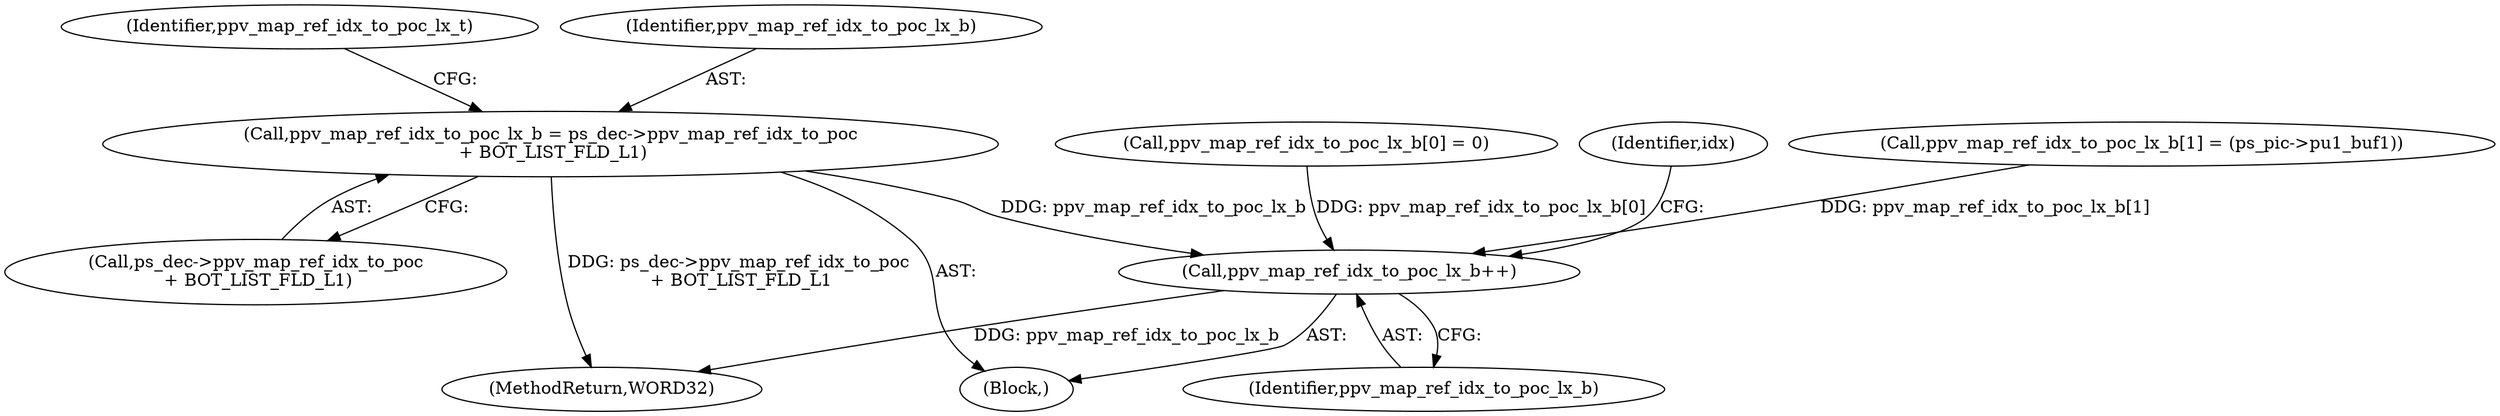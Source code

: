 digraph "0_Android_943323f1d9d3dd5c2634deb26cbe72343ca6b3db_0@integer" {
"1000681" [label="(Call,ppv_map_ref_idx_to_poc_lx_b = ps_dec->ppv_map_ref_idx_to_poc\n + BOT_LIST_FLD_L1)"];
"1000700" [label="(Call,ppv_map_ref_idx_to_poc_lx_b++)"];
"1000701" [label="(Identifier,ppv_map_ref_idx_to_poc_lx_b)"];
"1000704" [label="(Identifier,idx)"];
"1000681" [label="(Call,ppv_map_ref_idx_to_poc_lx_b = ps_dec->ppv_map_ref_idx_to_poc\n + BOT_LIST_FLD_L1)"];
"1000700" [label="(Call,ppv_map_ref_idx_to_poc_lx_b++)"];
"1000643" [label="(Call,ppv_map_ref_idx_to_poc_lx_b[1] = (ps_pic->pu1_buf1))"];
"1000695" [label="(Call,ppv_map_ref_idx_to_poc_lx_b[0] = 0)"];
"1001235" [label="(MethodReturn,WORD32)"];
"1000683" [label="(Call,ps_dec->ppv_map_ref_idx_to_poc\n + BOT_LIST_FLD_L1)"];
"1000690" [label="(Identifier,ppv_map_ref_idx_to_poc_lx_t)"];
"1000682" [label="(Identifier,ppv_map_ref_idx_to_poc_lx_b)"];
"1000580" [label="(Block,)"];
"1000681" -> "1000580"  [label="AST: "];
"1000681" -> "1000683"  [label="CFG: "];
"1000682" -> "1000681"  [label="AST: "];
"1000683" -> "1000681"  [label="AST: "];
"1000690" -> "1000681"  [label="CFG: "];
"1000681" -> "1001235"  [label="DDG: ps_dec->ppv_map_ref_idx_to_poc\n + BOT_LIST_FLD_L1"];
"1000681" -> "1000700"  [label="DDG: ppv_map_ref_idx_to_poc_lx_b"];
"1000700" -> "1000580"  [label="AST: "];
"1000700" -> "1000701"  [label="CFG: "];
"1000701" -> "1000700"  [label="AST: "];
"1000704" -> "1000700"  [label="CFG: "];
"1000700" -> "1001235"  [label="DDG: ppv_map_ref_idx_to_poc_lx_b"];
"1000695" -> "1000700"  [label="DDG: ppv_map_ref_idx_to_poc_lx_b[0]"];
"1000643" -> "1000700"  [label="DDG: ppv_map_ref_idx_to_poc_lx_b[1]"];
}
